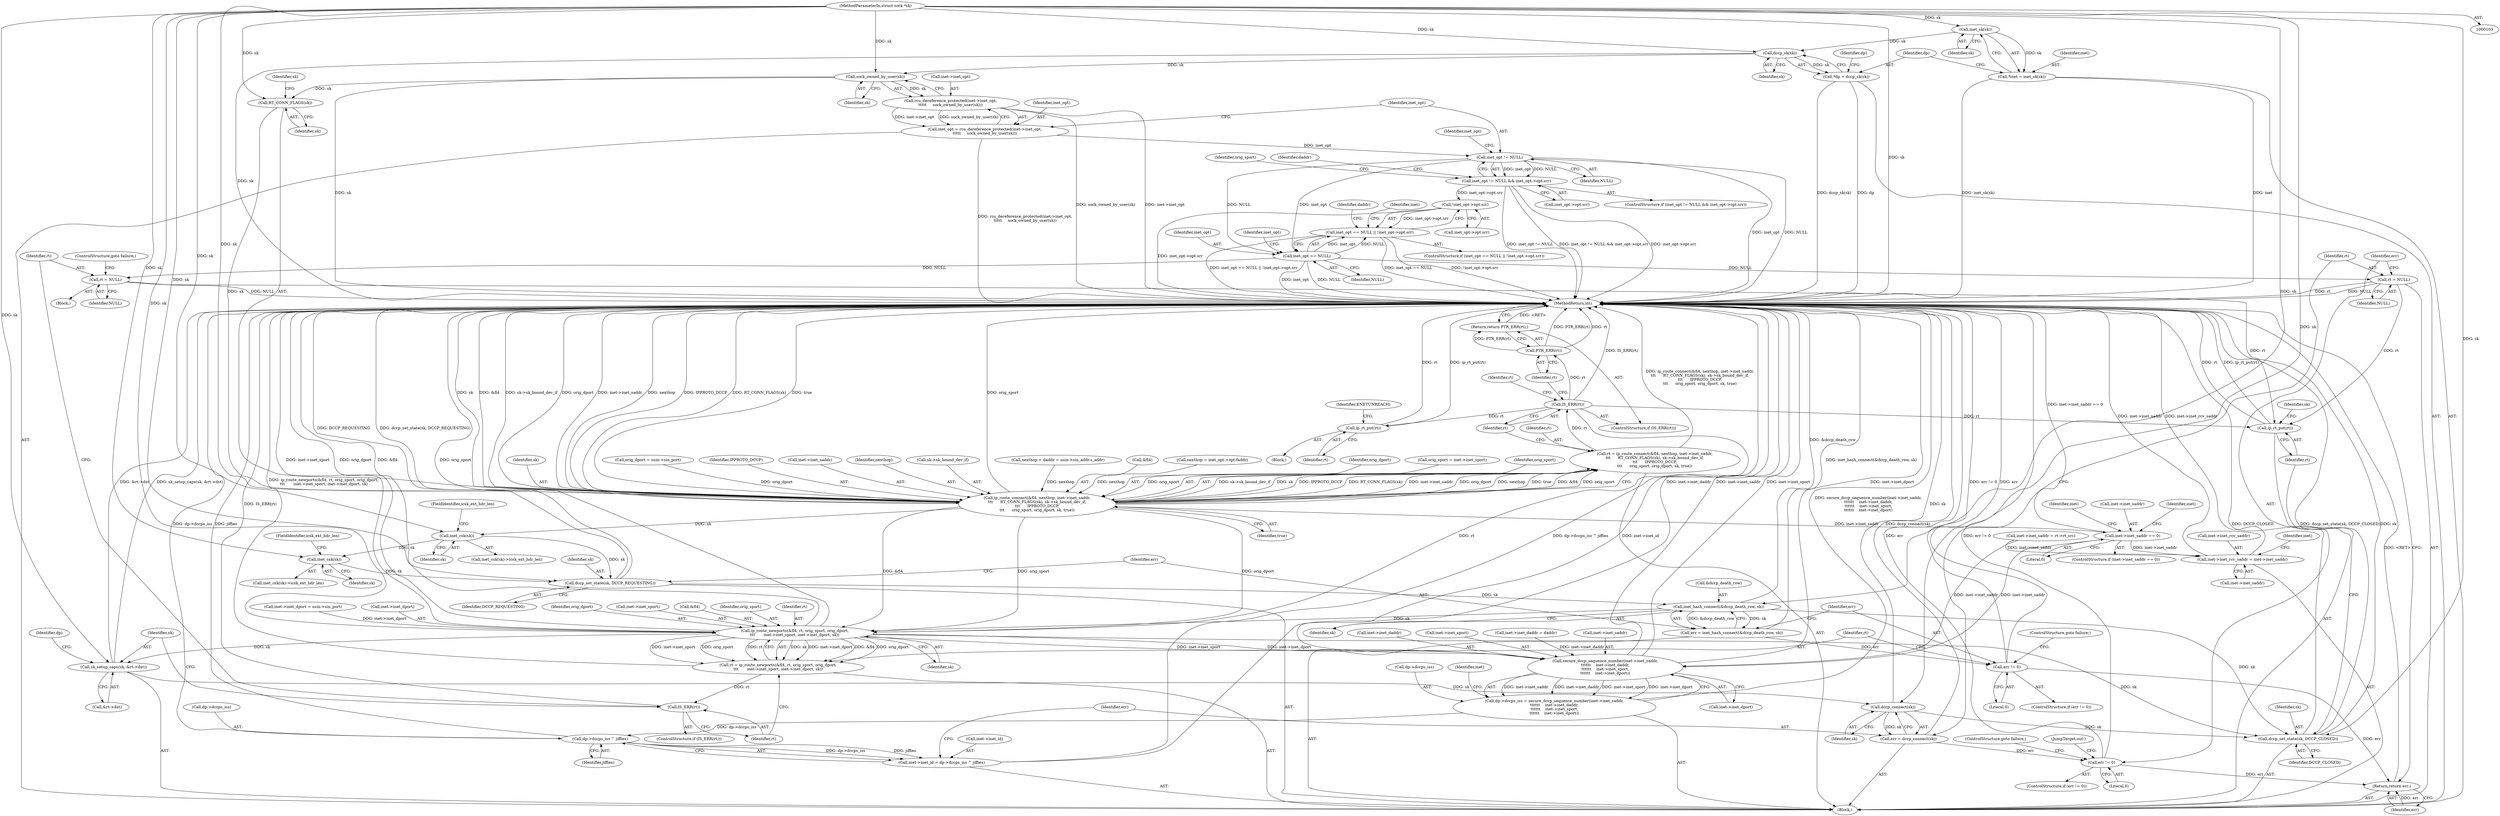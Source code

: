 digraph "0_linux_f6d8bd051c391c1c0458a30b2a7abcd939329259@pointer" {
"1000117" [label="(Call,inet_sk(sk))"];
"1000104" [label="(MethodParameterIn,struct sock *sk)"];
"1000115" [label="(Call,*inet = inet_sk(sk))"];
"1000122" [label="(Call,dccp_sk(sk))"];
"1000120" [label="(Call,*dp = dccp_sk(sk))"];
"1000169" [label="(Call,sock_owned_by_user(sk))"];
"1000165" [label="(Call,rcu_dereference_protected(inet->inet_opt,\n\t\t\t\t\t     sock_owned_by_user(sk)))"];
"1000163" [label="(Call,inet_opt = rcu_dereference_protected(inet->inet_opt,\n\t\t\t\t\t     sock_owned_by_user(sk)))"];
"1000173" [label="(Call,inet_opt != NULL)"];
"1000172" [label="(Call,inet_opt != NULL && inet_opt->opt.srr)"];
"1000250" [label="(Call,!inet_opt->opt.srr)"];
"1000246" [label="(Call,inet_opt == NULL || !inet_opt->opt.srr)"];
"1000247" [label="(Call,inet_opt == NULL)"];
"1000344" [label="(Call,rt = NULL)"];
"1000399" [label="(Call,ip_rt_put(rt))"];
"1000384" [label="(Call,rt = NULL)"];
"1000215" [label="(Call,RT_CONN_FLAGS(sk))"];
"1000208" [label="(Call,ip_route_connect(&fl4, nexthop, inet->inet_saddr,\n\t\t\t      RT_CONN_FLAGS(sk), sk->sk_bound_dev_if,\n\t\t\t      IPPROTO_DCCP,\n\t\t\t      orig_sport, orig_dport, sk, true))"];
"1000206" [label="(Call,rt = ip_route_connect(&fl4, nexthop, inet->inet_saddr,\n\t\t\t      RT_CONN_FLAGS(sk), sk->sk_bound_dev_if,\n\t\t\t      IPPROTO_DCCP,\n\t\t\t      orig_sport, orig_dport, sk, true))"];
"1000226" [label="(Call,IS_ERR(rt))"];
"1000229" [label="(Call,PTR_ERR(rt))"];
"1000228" [label="(Return,return PTR_ERR(rt);)"];
"1000240" [label="(Call,ip_rt_put(rt))"];
"1000327" [label="(Call,ip_route_newports(&fl4, rt, orig_sport, orig_dport,\n\t\t\t       inet->inet_sport, inet->inet_dport, sk))"];
"1000325" [label="(Call,rt = ip_route_newports(&fl4, rt, orig_sport, orig_dport,\n\t\t\t       inet->inet_sport, inet->inet_dport, sk))"];
"1000341" [label="(Call,IS_ERR(rt))"];
"1000348" [label="(Call,sk_setup_caps(sk, &rt->dst))"];
"1000382" [label="(Call,dccp_connect(sk))"];
"1000380" [label="(Call,err = dccp_connect(sk))"];
"1000388" [label="(Call,err != 0)"];
"1000393" [label="(Return,return err;)"];
"1000396" [label="(Call,dccp_set_state(sk, DCCP_CLOSED))"];
"1000358" [label="(Call,secure_dccp_sequence_number(inet->inet_saddr,\n\t\t\t\t\t\t    inet->inet_daddr,\n\t\t\t\t\t\t    inet->inet_sport,\n\t\t\t\t\t\t    inet->inet_dport))"];
"1000354" [label="(Call,dp->dccps_iss = secure_dccp_sequence_number(inet->inet_saddr,\n\t\t\t\t\t\t    inet->inet_daddr,\n\t\t\t\t\t\t    inet->inet_sport,\n\t\t\t\t\t\t    inet->inet_dport))"];
"1000375" [label="(Call,dp->dccps_iss ^ jiffies)"];
"1000371" [label="(Call,inet->inet_id = dp->dccps_iss ^ jiffies)"];
"1000262" [label="(Call,inet->inet_saddr == 0)"];
"1000274" [label="(Call,inet->inet_rcv_saddr = inet->inet_saddr)"];
"1000295" [label="(Call,inet_csk(sk))"];
"1000303" [label="(Call,inet_csk(sk))"];
"1000311" [label="(Call,dccp_set_state(sk, DCCP_REQUESTING))"];
"1000316" [label="(Call,inet_hash_connect(&dccp_death_row, sk))"];
"1000314" [label="(Call,err = inet_hash_connect(&dccp_death_row, sk))"];
"1000321" [label="(Call,err != 0)"];
"1000326" [label="(Identifier,rt)"];
"1000385" [label="(Identifier,rt)"];
"1000349" [label="(Identifier,sk)"];
"1000220" [label="(Identifier,IPPROTO_DCCP)"];
"1000315" [label="(Identifier,err)"];
"1000311" [label="(Call,dccp_set_state(sk, DCCP_REQUESTING))"];
"1000362" [label="(Call,inet->inet_daddr)"];
"1000314" [label="(Call,err = inet_hash_connect(&dccp_death_row, sk))"];
"1000257" [label="(Identifier,daddr)"];
"1000212" [label="(Call,inet->inet_saddr)"];
"1000386" [label="(Identifier,NULL)"];
"1000381" [label="(Identifier,err)"];
"1000373" [label="(Identifier,inet)"];
"1000380" [label="(Call,err = dccp_connect(sk))"];
"1000117" [label="(Call,inet_sk(sk))"];
"1000118" [label="(Identifier,sk)"];
"1000390" [label="(Literal,0)"];
"1000346" [label="(Identifier,NULL)"];
"1000211" [label="(Identifier,nexthop)"];
"1000178" [label="(Identifier,inet_opt)"];
"1000217" [label="(Call,sk->sk_bound_dev_if)"];
"1000240" [label="(Call,ip_rt_put(rt))"];
"1000344" [label="(Call,rt = NULL)"];
"1000304" [label="(Identifier,sk)"];
"1000228" [label="(Return,return PTR_ERR(rt);)"];
"1000275" [label="(Call,inet->inet_rcv_saddr)"];
"1000116" [label="(Identifier,inet)"];
"1000241" [label="(Identifier,rt)"];
"1000115" [label="(Call,*inet = inet_sk(sk))"];
"1000154" [label="(Call,nexthop = daddr = usin->sin_addr.s_addr)"];
"1000176" [label="(Call,inet_opt->opt.srr)"];
"1000170" [label="(Identifier,sk)"];
"1000313" [label="(Identifier,DCCP_REQUESTING)"];
"1000209" [label="(Call,&fl4)"];
"1000234" [label="(Identifier,rt)"];
"1000356" [label="(Identifier,dp)"];
"1000328" [label="(Call,&fl4)"];
"1000379" [label="(Identifier,jiffies)"];
"1000123" [label="(Identifier,sk)"];
"1000227" [label="(Identifier,rt)"];
"1000325" [label="(Call,rt = ip_route_newports(&fl4, rt, orig_sport, orig_dport,\n\t\t\t       inet->inet_sport, inet->inet_dport, sk))"];
"1000321" [label="(Call,err != 0)"];
"1000319" [label="(Identifier,sk)"];
"1000247" [label="(Call,inet_opt == NULL)"];
"1000297" [label="(FieldIdentifier,icsk_ext_hdr_len)"];
"1000331" [label="(Identifier,orig_sport)"];
"1000398" [label="(Identifier,DCCP_CLOSED)"];
"1000371" [label="(Call,inet->inet_id = dp->dccps_iss ^ jiffies)"];
"1000215" [label="(Call,RT_CONN_FLAGS(sk))"];
"1000206" [label="(Call,rt = ip_route_connect(&fl4, nexthop, inet->inet_saddr,\n\t\t\t      RT_CONN_FLAGS(sk), sk->sk_bound_dev_if,\n\t\t\t      IPPROTO_DCCP,\n\t\t\t      orig_sport, orig_dport, sk, true))"];
"1000248" [label="(Identifier,inet_opt)"];
"1000171" [label="(ControlStructure,if (inet_opt != NULL && inet_opt->opt.srr))"];
"1000323" [label="(Literal,0)"];
"1000189" [label="(Call,nexthop = inet_opt->opt.faddr)"];
"1000251" [label="(Call,inet_opt->opt.srr)"];
"1000340" [label="(ControlStructure,if (IS_ERR(rt)))"];
"1000120" [label="(Call,*dp = dccp_sk(sk))"];
"1000164" [label="(Identifier,inet_opt)"];
"1000216" [label="(Identifier,sk)"];
"1000169" [label="(Call,sock_owned_by_user(sk))"];
"1000264" [label="(Identifier,inet)"];
"1000245" [label="(ControlStructure,if (inet_opt == NULL || !inet_opt->opt.srr))"];
"1000375" [label="(Call,dp->dccps_iss ^ jiffies)"];
"1000341" [label="(Call,IS_ERR(rt))"];
"1000400" [label="(Identifier,rt)"];
"1000244" [label="(Identifier,ENETUNREACH)"];
"1000383" [label="(Identifier,sk)"];
"1000226" [label="(Call,IS_ERR(rt))"];
"1000365" [label="(Call,inet->inet_sport)"];
"1000263" [label="(Call,inet->inet_saddr)"];
"1000288" [label="(Call,inet->inet_daddr = daddr)"];
"1000343" [label="(Block,)"];
"1000296" [label="(Identifier,sk)"];
"1000348" [label="(Call,sk_setup_caps(sk, &rt->dst))"];
"1000387" [label="(ControlStructure,if (err != 0))"];
"1000175" [label="(Identifier,NULL)"];
"1000250" [label="(Call,!inet_opt->opt.srr)"];
"1000224" [label="(Identifier,true)"];
"1000330" [label="(Identifier,rt)"];
"1000345" [label="(Identifier,rt)"];
"1000122" [label="(Call,dccp_sk(sk))"];
"1000281" [label="(Call,inet->inet_dport = usin->sin_port)"];
"1000294" [label="(Call,inet_csk(sk)->icsk_ext_hdr_len)"];
"1000372" [label="(Call,inet->inet_id)"];
"1000249" [label="(Identifier,NULL)"];
"1000222" [label="(Identifier,orig_dport)"];
"1000303" [label="(Call,inet_csk(sk))"];
"1000104" [label="(MethodParameterIn,struct sock *sk)"];
"1000305" [label="(FieldIdentifier,icsk_ext_hdr_len)"];
"1000359" [label="(Call,inet->inet_saddr)"];
"1000354" [label="(Call,dp->dccps_iss = secure_dccp_sequence_number(inet->inet_saddr,\n\t\t\t\t\t\t    inet->inet_daddr,\n\t\t\t\t\t\t    inet->inet_sport,\n\t\t\t\t\t\t    inet->inet_dport))"];
"1000230" [label="(Identifier,rt)"];
"1000393" [label="(Return,return err;)"];
"1000376" [label="(Call,dp->dccps_iss)"];
"1000320" [label="(ControlStructure,if (err != 0))"];
"1000107" [label="(Block,)"];
"1000347" [label="(ControlStructure,goto failure;)"];
"1000269" [label="(Identifier,inet)"];
"1000253" [label="(Identifier,inet_opt)"];
"1000358" [label="(Call,secure_dccp_sequence_number(inet->inet_saddr,\n\t\t\t\t\t\t    inet->inet_daddr,\n\t\t\t\t\t\t    inet->inet_sport,\n\t\t\t\t\t\t    inet->inet_dport))"];
"1000283" [label="(Identifier,inet)"];
"1000368" [label="(Call,inet->inet_dport)"];
"1000134" [label="(Identifier,dp)"];
"1000274" [label="(Call,inet->inet_rcv_saddr = inet->inet_saddr)"];
"1000174" [label="(Identifier,inet_opt)"];
"1000276" [label="(Identifier,inet)"];
"1000317" [label="(Call,&dccp_death_row)"];
"1000336" [label="(Call,inet->inet_dport)"];
"1000394" [label="(Identifier,err)"];
"1000208" [label="(Call,ip_route_connect(&fl4, nexthop, inet->inet_saddr,\n\t\t\t      RT_CONN_FLAGS(sk), sk->sk_bound_dev_if,\n\t\t\t      IPPROTO_DCCP,\n\t\t\t      orig_sport, orig_dport, sk, true))"];
"1000262" [label="(Call,inet->inet_saddr == 0)"];
"1000403" [label="(Identifier,sk)"];
"1000389" [label="(Identifier,err)"];
"1000121" [label="(Identifier,dp)"];
"1000384" [label="(Call,rt = NULL)"];
"1000342" [label="(Identifier,rt)"];
"1000392" [label="(JumpTarget,out:)"];
"1000324" [label="(ControlStructure,goto failure;)"];
"1000327" [label="(Call,ip_route_newports(&fl4, rt, orig_sport, orig_dport,\n\t\t\t       inet->inet_sport, inet->inet_dport, sk))"];
"1000278" [label="(Call,inet->inet_saddr)"];
"1000197" [label="(Identifier,orig_sport)"];
"1000166" [label="(Call,inet->inet_opt)"];
"1000388" [label="(Call,err != 0)"];
"1000382" [label="(Call,dccp_connect(sk))"];
"1000196" [label="(Call,orig_sport = inet->inet_sport)"];
"1000355" [label="(Call,dp->dccps_iss)"];
"1000316" [label="(Call,inet_hash_connect(&dccp_death_row, sk))"];
"1000221" [label="(Identifier,orig_sport)"];
"1000246" [label="(Call,inet_opt == NULL || !inet_opt->opt.srr)"];
"1000267" [label="(Call,inet->inet_saddr = rt->rt_src)"];
"1000223" [label="(Identifier,sk)"];
"1000332" [label="(Identifier,orig_dport)"];
"1000225" [label="(ControlStructure,if (IS_ERR(rt)))"];
"1000295" [label="(Call,inet_csk(sk))"];
"1000165" [label="(Call,rcu_dereference_protected(inet->inet_opt,\n\t\t\t\t\t     sock_owned_by_user(sk)))"];
"1000184" [label="(Identifier,daddr)"];
"1000391" [label="(ControlStructure,goto failure;)"];
"1000312" [label="(Identifier,sk)"];
"1000396" [label="(Call,dccp_set_state(sk, DCCP_CLOSED))"];
"1000229" [label="(Call,PTR_ERR(rt))"];
"1000266" [label="(Literal,0)"];
"1000207" [label="(Identifier,rt)"];
"1000163" [label="(Call,inet_opt = rcu_dereference_protected(inet->inet_opt,\n\t\t\t\t\t     sock_owned_by_user(sk)))"];
"1000322" [label="(Identifier,err)"];
"1000397" [label="(Identifier,sk)"];
"1000350" [label="(Call,&rt->dst)"];
"1000399" [label="(Call,ip_rt_put(rt))"];
"1000201" [label="(Call,orig_dport = usin->sin_port)"];
"1000412" [label="(MethodReturn,int)"];
"1000261" [label="(ControlStructure,if (inet->inet_saddr == 0))"];
"1000173" [label="(Call,inet_opt != NULL)"];
"1000218" [label="(Identifier,sk)"];
"1000333" [label="(Call,inet->inet_sport)"];
"1000339" [label="(Identifier,sk)"];
"1000172" [label="(Call,inet_opt != NULL && inet_opt->opt.srr)"];
"1000302" [label="(Call,inet_csk(sk)->icsk_ext_hdr_len)"];
"1000239" [label="(Block,)"];
"1000117" -> "1000115"  [label="AST: "];
"1000117" -> "1000118"  [label="CFG: "];
"1000118" -> "1000117"  [label="AST: "];
"1000115" -> "1000117"  [label="CFG: "];
"1000117" -> "1000115"  [label="DDG: sk"];
"1000104" -> "1000117"  [label="DDG: sk"];
"1000117" -> "1000122"  [label="DDG: sk"];
"1000104" -> "1000103"  [label="AST: "];
"1000104" -> "1000412"  [label="DDG: sk"];
"1000104" -> "1000122"  [label="DDG: sk"];
"1000104" -> "1000169"  [label="DDG: sk"];
"1000104" -> "1000215"  [label="DDG: sk"];
"1000104" -> "1000208"  [label="DDG: sk"];
"1000104" -> "1000295"  [label="DDG: sk"];
"1000104" -> "1000303"  [label="DDG: sk"];
"1000104" -> "1000311"  [label="DDG: sk"];
"1000104" -> "1000316"  [label="DDG: sk"];
"1000104" -> "1000327"  [label="DDG: sk"];
"1000104" -> "1000348"  [label="DDG: sk"];
"1000104" -> "1000382"  [label="DDG: sk"];
"1000104" -> "1000396"  [label="DDG: sk"];
"1000115" -> "1000107"  [label="AST: "];
"1000116" -> "1000115"  [label="AST: "];
"1000121" -> "1000115"  [label="CFG: "];
"1000115" -> "1000412"  [label="DDG: inet_sk(sk)"];
"1000115" -> "1000412"  [label="DDG: inet"];
"1000122" -> "1000120"  [label="AST: "];
"1000122" -> "1000123"  [label="CFG: "];
"1000123" -> "1000122"  [label="AST: "];
"1000120" -> "1000122"  [label="CFG: "];
"1000122" -> "1000412"  [label="DDG: sk"];
"1000122" -> "1000120"  [label="DDG: sk"];
"1000122" -> "1000169"  [label="DDG: sk"];
"1000120" -> "1000107"  [label="AST: "];
"1000121" -> "1000120"  [label="AST: "];
"1000134" -> "1000120"  [label="CFG: "];
"1000120" -> "1000412"  [label="DDG: dp"];
"1000120" -> "1000412"  [label="DDG: dccp_sk(sk)"];
"1000169" -> "1000165"  [label="AST: "];
"1000169" -> "1000170"  [label="CFG: "];
"1000170" -> "1000169"  [label="AST: "];
"1000165" -> "1000169"  [label="CFG: "];
"1000169" -> "1000412"  [label="DDG: sk"];
"1000169" -> "1000165"  [label="DDG: sk"];
"1000169" -> "1000215"  [label="DDG: sk"];
"1000165" -> "1000163"  [label="AST: "];
"1000166" -> "1000165"  [label="AST: "];
"1000163" -> "1000165"  [label="CFG: "];
"1000165" -> "1000412"  [label="DDG: sock_owned_by_user(sk)"];
"1000165" -> "1000412"  [label="DDG: inet->inet_opt"];
"1000165" -> "1000163"  [label="DDG: inet->inet_opt"];
"1000165" -> "1000163"  [label="DDG: sock_owned_by_user(sk)"];
"1000163" -> "1000107"  [label="AST: "];
"1000164" -> "1000163"  [label="AST: "];
"1000174" -> "1000163"  [label="CFG: "];
"1000163" -> "1000412"  [label="DDG: rcu_dereference_protected(inet->inet_opt,\n\t\t\t\t\t     sock_owned_by_user(sk))"];
"1000163" -> "1000173"  [label="DDG: inet_opt"];
"1000173" -> "1000172"  [label="AST: "];
"1000173" -> "1000175"  [label="CFG: "];
"1000174" -> "1000173"  [label="AST: "];
"1000175" -> "1000173"  [label="AST: "];
"1000178" -> "1000173"  [label="CFG: "];
"1000172" -> "1000173"  [label="CFG: "];
"1000173" -> "1000412"  [label="DDG: inet_opt"];
"1000173" -> "1000412"  [label="DDG: NULL"];
"1000173" -> "1000172"  [label="DDG: inet_opt"];
"1000173" -> "1000172"  [label="DDG: NULL"];
"1000173" -> "1000247"  [label="DDG: inet_opt"];
"1000173" -> "1000247"  [label="DDG: NULL"];
"1000172" -> "1000171"  [label="AST: "];
"1000172" -> "1000176"  [label="CFG: "];
"1000176" -> "1000172"  [label="AST: "];
"1000184" -> "1000172"  [label="CFG: "];
"1000197" -> "1000172"  [label="CFG: "];
"1000172" -> "1000412"  [label="DDG: inet_opt != NULL && inet_opt->opt.srr"];
"1000172" -> "1000412"  [label="DDG: inet_opt->opt.srr"];
"1000172" -> "1000412"  [label="DDG: inet_opt != NULL"];
"1000172" -> "1000250"  [label="DDG: inet_opt->opt.srr"];
"1000250" -> "1000246"  [label="AST: "];
"1000250" -> "1000251"  [label="CFG: "];
"1000251" -> "1000250"  [label="AST: "];
"1000246" -> "1000250"  [label="CFG: "];
"1000250" -> "1000412"  [label="DDG: inet_opt->opt.srr"];
"1000250" -> "1000246"  [label="DDG: inet_opt->opt.srr"];
"1000246" -> "1000245"  [label="AST: "];
"1000246" -> "1000247"  [label="CFG: "];
"1000247" -> "1000246"  [label="AST: "];
"1000257" -> "1000246"  [label="CFG: "];
"1000264" -> "1000246"  [label="CFG: "];
"1000246" -> "1000412"  [label="DDG: !inet_opt->opt.srr"];
"1000246" -> "1000412"  [label="DDG: inet_opt == NULL || !inet_opt->opt.srr"];
"1000246" -> "1000412"  [label="DDG: inet_opt == NULL"];
"1000247" -> "1000246"  [label="DDG: inet_opt"];
"1000247" -> "1000246"  [label="DDG: NULL"];
"1000247" -> "1000249"  [label="CFG: "];
"1000248" -> "1000247"  [label="AST: "];
"1000249" -> "1000247"  [label="AST: "];
"1000253" -> "1000247"  [label="CFG: "];
"1000247" -> "1000412"  [label="DDG: inet_opt"];
"1000247" -> "1000412"  [label="DDG: NULL"];
"1000247" -> "1000344"  [label="DDG: NULL"];
"1000247" -> "1000384"  [label="DDG: NULL"];
"1000344" -> "1000343"  [label="AST: "];
"1000344" -> "1000346"  [label="CFG: "];
"1000345" -> "1000344"  [label="AST: "];
"1000346" -> "1000344"  [label="AST: "];
"1000347" -> "1000344"  [label="CFG: "];
"1000344" -> "1000412"  [label="DDG: NULL"];
"1000344" -> "1000399"  [label="DDG: rt"];
"1000399" -> "1000107"  [label="AST: "];
"1000399" -> "1000400"  [label="CFG: "];
"1000400" -> "1000399"  [label="AST: "];
"1000403" -> "1000399"  [label="CFG: "];
"1000399" -> "1000412"  [label="DDG: rt"];
"1000399" -> "1000412"  [label="DDG: ip_rt_put(rt)"];
"1000226" -> "1000399"  [label="DDG: rt"];
"1000384" -> "1000399"  [label="DDG: rt"];
"1000384" -> "1000107"  [label="AST: "];
"1000384" -> "1000386"  [label="CFG: "];
"1000385" -> "1000384"  [label="AST: "];
"1000386" -> "1000384"  [label="AST: "];
"1000389" -> "1000384"  [label="CFG: "];
"1000384" -> "1000412"  [label="DDG: NULL"];
"1000384" -> "1000412"  [label="DDG: rt"];
"1000215" -> "1000208"  [label="AST: "];
"1000215" -> "1000216"  [label="CFG: "];
"1000216" -> "1000215"  [label="AST: "];
"1000218" -> "1000215"  [label="CFG: "];
"1000215" -> "1000208"  [label="DDG: sk"];
"1000208" -> "1000206"  [label="AST: "];
"1000208" -> "1000224"  [label="CFG: "];
"1000209" -> "1000208"  [label="AST: "];
"1000211" -> "1000208"  [label="AST: "];
"1000212" -> "1000208"  [label="AST: "];
"1000217" -> "1000208"  [label="AST: "];
"1000220" -> "1000208"  [label="AST: "];
"1000221" -> "1000208"  [label="AST: "];
"1000222" -> "1000208"  [label="AST: "];
"1000223" -> "1000208"  [label="AST: "];
"1000224" -> "1000208"  [label="AST: "];
"1000206" -> "1000208"  [label="CFG: "];
"1000208" -> "1000412"  [label="DDG: orig_sport"];
"1000208" -> "1000412"  [label="DDG: sk"];
"1000208" -> "1000412"  [label="DDG: &fl4"];
"1000208" -> "1000412"  [label="DDG: sk->sk_bound_dev_if"];
"1000208" -> "1000412"  [label="DDG: orig_dport"];
"1000208" -> "1000412"  [label="DDG: inet->inet_saddr"];
"1000208" -> "1000412"  [label="DDG: nexthop"];
"1000208" -> "1000412"  [label="DDG: IPPROTO_DCCP"];
"1000208" -> "1000412"  [label="DDG: RT_CONN_FLAGS(sk)"];
"1000208" -> "1000412"  [label="DDG: true"];
"1000208" -> "1000206"  [label="DDG: sk->sk_bound_dev_if"];
"1000208" -> "1000206"  [label="DDG: sk"];
"1000208" -> "1000206"  [label="DDG: IPPROTO_DCCP"];
"1000208" -> "1000206"  [label="DDG: RT_CONN_FLAGS(sk)"];
"1000208" -> "1000206"  [label="DDG: inet->inet_saddr"];
"1000208" -> "1000206"  [label="DDG: orig_dport"];
"1000208" -> "1000206"  [label="DDG: nexthop"];
"1000208" -> "1000206"  [label="DDG: true"];
"1000208" -> "1000206"  [label="DDG: &fl4"];
"1000208" -> "1000206"  [label="DDG: orig_sport"];
"1000189" -> "1000208"  [label="DDG: nexthop"];
"1000154" -> "1000208"  [label="DDG: nexthop"];
"1000196" -> "1000208"  [label="DDG: orig_sport"];
"1000201" -> "1000208"  [label="DDG: orig_dport"];
"1000208" -> "1000262"  [label="DDG: inet->inet_saddr"];
"1000208" -> "1000295"  [label="DDG: sk"];
"1000208" -> "1000327"  [label="DDG: &fl4"];
"1000208" -> "1000327"  [label="DDG: orig_sport"];
"1000208" -> "1000327"  [label="DDG: orig_dport"];
"1000206" -> "1000107"  [label="AST: "];
"1000207" -> "1000206"  [label="AST: "];
"1000227" -> "1000206"  [label="CFG: "];
"1000206" -> "1000412"  [label="DDG: ip_route_connect(&fl4, nexthop, inet->inet_saddr,\n\t\t\t      RT_CONN_FLAGS(sk), sk->sk_bound_dev_if,\n\t\t\t      IPPROTO_DCCP,\n\t\t\t      orig_sport, orig_dport, sk, true)"];
"1000206" -> "1000226"  [label="DDG: rt"];
"1000226" -> "1000225"  [label="AST: "];
"1000226" -> "1000227"  [label="CFG: "];
"1000227" -> "1000226"  [label="AST: "];
"1000230" -> "1000226"  [label="CFG: "];
"1000234" -> "1000226"  [label="CFG: "];
"1000226" -> "1000412"  [label="DDG: IS_ERR(rt)"];
"1000226" -> "1000229"  [label="DDG: rt"];
"1000226" -> "1000240"  [label="DDG: rt"];
"1000226" -> "1000327"  [label="DDG: rt"];
"1000229" -> "1000228"  [label="AST: "];
"1000229" -> "1000230"  [label="CFG: "];
"1000230" -> "1000229"  [label="AST: "];
"1000228" -> "1000229"  [label="CFG: "];
"1000229" -> "1000412"  [label="DDG: PTR_ERR(rt)"];
"1000229" -> "1000412"  [label="DDG: rt"];
"1000229" -> "1000228"  [label="DDG: PTR_ERR(rt)"];
"1000228" -> "1000225"  [label="AST: "];
"1000412" -> "1000228"  [label="CFG: "];
"1000228" -> "1000412"  [label="DDG: <RET>"];
"1000240" -> "1000239"  [label="AST: "];
"1000240" -> "1000241"  [label="CFG: "];
"1000241" -> "1000240"  [label="AST: "];
"1000244" -> "1000240"  [label="CFG: "];
"1000240" -> "1000412"  [label="DDG: ip_rt_put(rt)"];
"1000240" -> "1000412"  [label="DDG: rt"];
"1000327" -> "1000325"  [label="AST: "];
"1000327" -> "1000339"  [label="CFG: "];
"1000328" -> "1000327"  [label="AST: "];
"1000330" -> "1000327"  [label="AST: "];
"1000331" -> "1000327"  [label="AST: "];
"1000332" -> "1000327"  [label="AST: "];
"1000333" -> "1000327"  [label="AST: "];
"1000336" -> "1000327"  [label="AST: "];
"1000339" -> "1000327"  [label="AST: "];
"1000325" -> "1000327"  [label="CFG: "];
"1000327" -> "1000412"  [label="DDG: orig_sport"];
"1000327" -> "1000412"  [label="DDG: inet->inet_sport"];
"1000327" -> "1000412"  [label="DDG: orig_dport"];
"1000327" -> "1000412"  [label="DDG: &fl4"];
"1000327" -> "1000325"  [label="DDG: sk"];
"1000327" -> "1000325"  [label="DDG: inet->inet_dport"];
"1000327" -> "1000325"  [label="DDG: &fl4"];
"1000327" -> "1000325"  [label="DDG: orig_dport"];
"1000327" -> "1000325"  [label="DDG: inet->inet_sport"];
"1000327" -> "1000325"  [label="DDG: orig_sport"];
"1000327" -> "1000325"  [label="DDG: rt"];
"1000281" -> "1000327"  [label="DDG: inet->inet_dport"];
"1000316" -> "1000327"  [label="DDG: sk"];
"1000327" -> "1000348"  [label="DDG: sk"];
"1000327" -> "1000358"  [label="DDG: inet->inet_sport"];
"1000327" -> "1000358"  [label="DDG: inet->inet_dport"];
"1000327" -> "1000396"  [label="DDG: sk"];
"1000325" -> "1000107"  [label="AST: "];
"1000326" -> "1000325"  [label="AST: "];
"1000342" -> "1000325"  [label="CFG: "];
"1000325" -> "1000412"  [label="DDG: ip_route_newports(&fl4, rt, orig_sport, orig_dport,\n\t\t\t       inet->inet_sport, inet->inet_dport, sk)"];
"1000325" -> "1000341"  [label="DDG: rt"];
"1000341" -> "1000340"  [label="AST: "];
"1000341" -> "1000342"  [label="CFG: "];
"1000342" -> "1000341"  [label="AST: "];
"1000345" -> "1000341"  [label="CFG: "];
"1000349" -> "1000341"  [label="CFG: "];
"1000341" -> "1000412"  [label="DDG: IS_ERR(rt)"];
"1000348" -> "1000107"  [label="AST: "];
"1000348" -> "1000350"  [label="CFG: "];
"1000349" -> "1000348"  [label="AST: "];
"1000350" -> "1000348"  [label="AST: "];
"1000356" -> "1000348"  [label="CFG: "];
"1000348" -> "1000412"  [label="DDG: sk_setup_caps(sk, &rt->dst)"];
"1000348" -> "1000412"  [label="DDG: &rt->dst"];
"1000348" -> "1000382"  [label="DDG: sk"];
"1000382" -> "1000380"  [label="AST: "];
"1000382" -> "1000383"  [label="CFG: "];
"1000383" -> "1000382"  [label="AST: "];
"1000380" -> "1000382"  [label="CFG: "];
"1000382" -> "1000412"  [label="DDG: sk"];
"1000382" -> "1000380"  [label="DDG: sk"];
"1000382" -> "1000396"  [label="DDG: sk"];
"1000380" -> "1000107"  [label="AST: "];
"1000381" -> "1000380"  [label="AST: "];
"1000385" -> "1000380"  [label="CFG: "];
"1000380" -> "1000412"  [label="DDG: dccp_connect(sk)"];
"1000380" -> "1000388"  [label="DDG: err"];
"1000388" -> "1000387"  [label="AST: "];
"1000388" -> "1000390"  [label="CFG: "];
"1000389" -> "1000388"  [label="AST: "];
"1000390" -> "1000388"  [label="AST: "];
"1000391" -> "1000388"  [label="CFG: "];
"1000392" -> "1000388"  [label="CFG: "];
"1000388" -> "1000412"  [label="DDG: err"];
"1000388" -> "1000412"  [label="DDG: err != 0"];
"1000388" -> "1000393"  [label="DDG: err"];
"1000393" -> "1000107"  [label="AST: "];
"1000393" -> "1000394"  [label="CFG: "];
"1000394" -> "1000393"  [label="AST: "];
"1000412" -> "1000393"  [label="CFG: "];
"1000393" -> "1000412"  [label="DDG: <RET>"];
"1000394" -> "1000393"  [label="DDG: err"];
"1000321" -> "1000393"  [label="DDG: err"];
"1000396" -> "1000107"  [label="AST: "];
"1000396" -> "1000398"  [label="CFG: "];
"1000397" -> "1000396"  [label="AST: "];
"1000398" -> "1000396"  [label="AST: "];
"1000400" -> "1000396"  [label="CFG: "];
"1000396" -> "1000412"  [label="DDG: dccp_set_state(sk, DCCP_CLOSED)"];
"1000396" -> "1000412"  [label="DDG: sk"];
"1000396" -> "1000412"  [label="DDG: DCCP_CLOSED"];
"1000316" -> "1000396"  [label="DDG: sk"];
"1000358" -> "1000354"  [label="AST: "];
"1000358" -> "1000368"  [label="CFG: "];
"1000359" -> "1000358"  [label="AST: "];
"1000362" -> "1000358"  [label="AST: "];
"1000365" -> "1000358"  [label="AST: "];
"1000368" -> "1000358"  [label="AST: "];
"1000354" -> "1000358"  [label="CFG: "];
"1000358" -> "1000412"  [label="DDG: inet->inet_sport"];
"1000358" -> "1000412"  [label="DDG: inet->inet_dport"];
"1000358" -> "1000412"  [label="DDG: inet->inet_daddr"];
"1000358" -> "1000412"  [label="DDG: inet->inet_saddr"];
"1000358" -> "1000354"  [label="DDG: inet->inet_saddr"];
"1000358" -> "1000354"  [label="DDG: inet->inet_daddr"];
"1000358" -> "1000354"  [label="DDG: inet->inet_sport"];
"1000358" -> "1000354"  [label="DDG: inet->inet_dport"];
"1000267" -> "1000358"  [label="DDG: inet->inet_saddr"];
"1000262" -> "1000358"  [label="DDG: inet->inet_saddr"];
"1000288" -> "1000358"  [label="DDG: inet->inet_daddr"];
"1000354" -> "1000107"  [label="AST: "];
"1000355" -> "1000354"  [label="AST: "];
"1000373" -> "1000354"  [label="CFG: "];
"1000354" -> "1000412"  [label="DDG: secure_dccp_sequence_number(inet->inet_saddr,\n\t\t\t\t\t\t    inet->inet_daddr,\n\t\t\t\t\t\t    inet->inet_sport,\n\t\t\t\t\t\t    inet->inet_dport)"];
"1000354" -> "1000375"  [label="DDG: dp->dccps_iss"];
"1000375" -> "1000371"  [label="AST: "];
"1000375" -> "1000379"  [label="CFG: "];
"1000376" -> "1000375"  [label="AST: "];
"1000379" -> "1000375"  [label="AST: "];
"1000371" -> "1000375"  [label="CFG: "];
"1000375" -> "1000412"  [label="DDG: dp->dccps_iss"];
"1000375" -> "1000412"  [label="DDG: jiffies"];
"1000375" -> "1000371"  [label="DDG: dp->dccps_iss"];
"1000375" -> "1000371"  [label="DDG: jiffies"];
"1000371" -> "1000107"  [label="AST: "];
"1000372" -> "1000371"  [label="AST: "];
"1000381" -> "1000371"  [label="CFG: "];
"1000371" -> "1000412"  [label="DDG: dp->dccps_iss ^ jiffies"];
"1000371" -> "1000412"  [label="DDG: inet->inet_id"];
"1000262" -> "1000261"  [label="AST: "];
"1000262" -> "1000266"  [label="CFG: "];
"1000263" -> "1000262"  [label="AST: "];
"1000266" -> "1000262"  [label="AST: "];
"1000269" -> "1000262"  [label="CFG: "];
"1000276" -> "1000262"  [label="CFG: "];
"1000262" -> "1000412"  [label="DDG: inet->inet_saddr == 0"];
"1000262" -> "1000274"  [label="DDG: inet->inet_saddr"];
"1000274" -> "1000107"  [label="AST: "];
"1000274" -> "1000278"  [label="CFG: "];
"1000275" -> "1000274"  [label="AST: "];
"1000278" -> "1000274"  [label="AST: "];
"1000283" -> "1000274"  [label="CFG: "];
"1000274" -> "1000412"  [label="DDG: inet->inet_rcv_saddr"];
"1000274" -> "1000412"  [label="DDG: inet->inet_saddr"];
"1000267" -> "1000274"  [label="DDG: inet->inet_saddr"];
"1000295" -> "1000294"  [label="AST: "];
"1000295" -> "1000296"  [label="CFG: "];
"1000296" -> "1000295"  [label="AST: "];
"1000297" -> "1000295"  [label="CFG: "];
"1000295" -> "1000303"  [label="DDG: sk"];
"1000295" -> "1000311"  [label="DDG: sk"];
"1000303" -> "1000302"  [label="AST: "];
"1000303" -> "1000304"  [label="CFG: "];
"1000304" -> "1000303"  [label="AST: "];
"1000305" -> "1000303"  [label="CFG: "];
"1000303" -> "1000311"  [label="DDG: sk"];
"1000311" -> "1000107"  [label="AST: "];
"1000311" -> "1000313"  [label="CFG: "];
"1000312" -> "1000311"  [label="AST: "];
"1000313" -> "1000311"  [label="AST: "];
"1000315" -> "1000311"  [label="CFG: "];
"1000311" -> "1000412"  [label="DDG: DCCP_REQUESTING"];
"1000311" -> "1000412"  [label="DDG: dccp_set_state(sk, DCCP_REQUESTING)"];
"1000311" -> "1000316"  [label="DDG: sk"];
"1000316" -> "1000314"  [label="AST: "];
"1000316" -> "1000319"  [label="CFG: "];
"1000317" -> "1000316"  [label="AST: "];
"1000319" -> "1000316"  [label="AST: "];
"1000314" -> "1000316"  [label="CFG: "];
"1000316" -> "1000412"  [label="DDG: &dccp_death_row"];
"1000316" -> "1000314"  [label="DDG: &dccp_death_row"];
"1000316" -> "1000314"  [label="DDG: sk"];
"1000314" -> "1000107"  [label="AST: "];
"1000315" -> "1000314"  [label="AST: "];
"1000322" -> "1000314"  [label="CFG: "];
"1000314" -> "1000412"  [label="DDG: inet_hash_connect(&dccp_death_row, sk)"];
"1000314" -> "1000321"  [label="DDG: err"];
"1000321" -> "1000320"  [label="AST: "];
"1000321" -> "1000323"  [label="CFG: "];
"1000322" -> "1000321"  [label="AST: "];
"1000323" -> "1000321"  [label="AST: "];
"1000324" -> "1000321"  [label="CFG: "];
"1000326" -> "1000321"  [label="CFG: "];
"1000321" -> "1000412"  [label="DDG: err"];
"1000321" -> "1000412"  [label="DDG: err != 0"];
}
